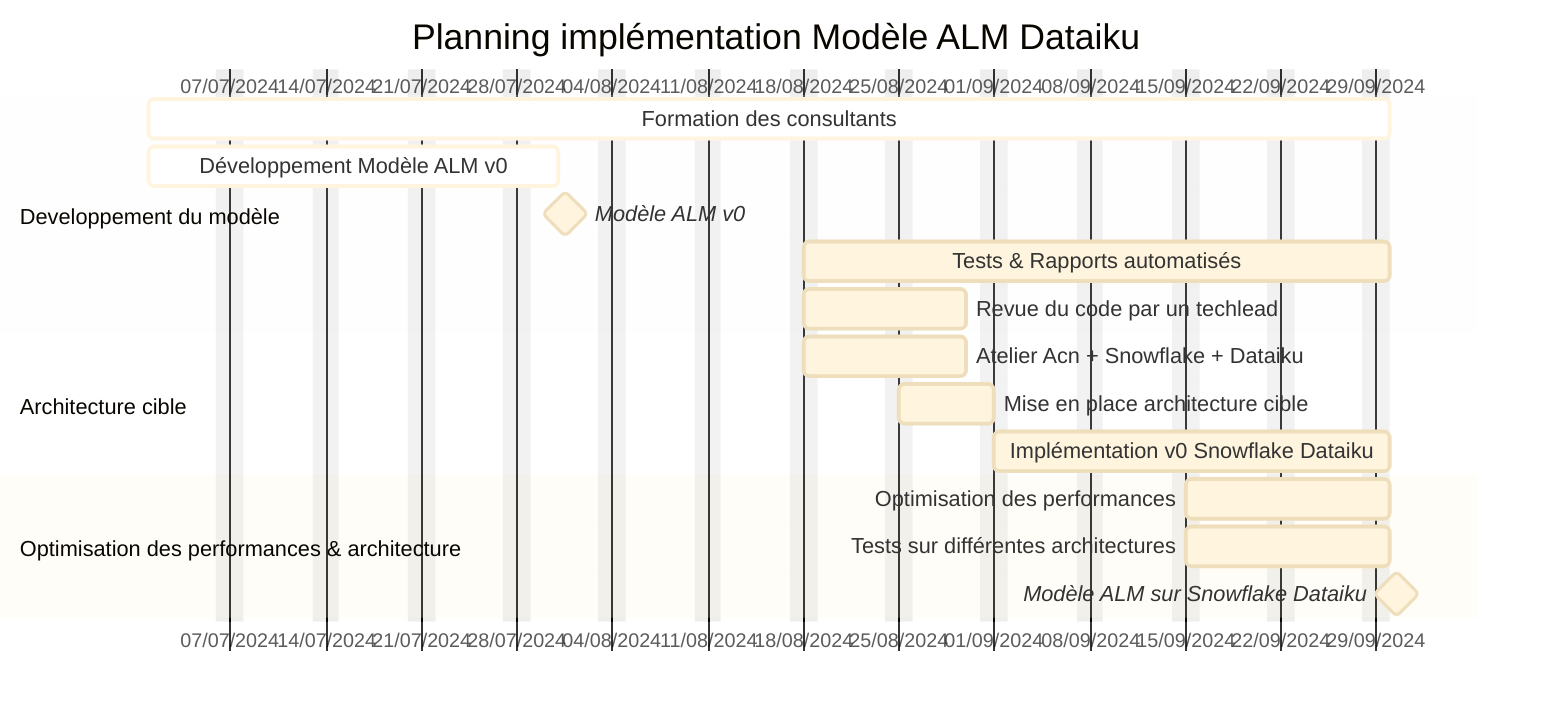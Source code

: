 %%{init: {'theme': 'base', 'gantt': {'axisFormat': '%d/%m/%Y', 'topAxis': true}}}%%
gantt
    dateFormat  YYYY-MM-DD
    title       Planning implémentation Modèle ALM Dataiku
    excludes    weekends
    %% (`excludes` accepts specific dates in YYYY-MM-DD format, days of the week ("sunday") or "weekends", but not the word "weekdays".)
    %% tickInterval 1week
    %% weekday monday
    
    section Developpement du modèle
    Formation des consultants               :active,  des1, 2024-07-01, 2024-09-30 
    Développement Modèle ALM v0             :active,  des2, 2024-07-01, 2024-07-31
    Modèle ALM v0                           :milestone, m1, 2024-07-31, 1d
    Tests & Rapports automatisés            :         des3, 2024-08-18, 2024-09-30
    Revue du code par un techlead           :         des4, 2024-08-18, 2024-08-30


    section Architecture cible
    Atelier Acn + Snowflake + Dataiku       :         des10, 2024-08-18, 2024-08-30
    Mise en place architecture cible        :         des11, 2024-08-25, 2024-09-01
    Implémentation v0 Snowflake Dataiku     :         des12, 2024-09-01, 2024-09-30

    section Optimisation des performances & architecture
    Optimisation des performances           :         des20, 2024-09-15, 2024-09-30
    Tests sur différentes architectures     :         des21, 2024-09-15, 2024-09-30
    Modèle ALM sur Snowflake Dataiku        :milestone, m2, 2024-09-30, 1d